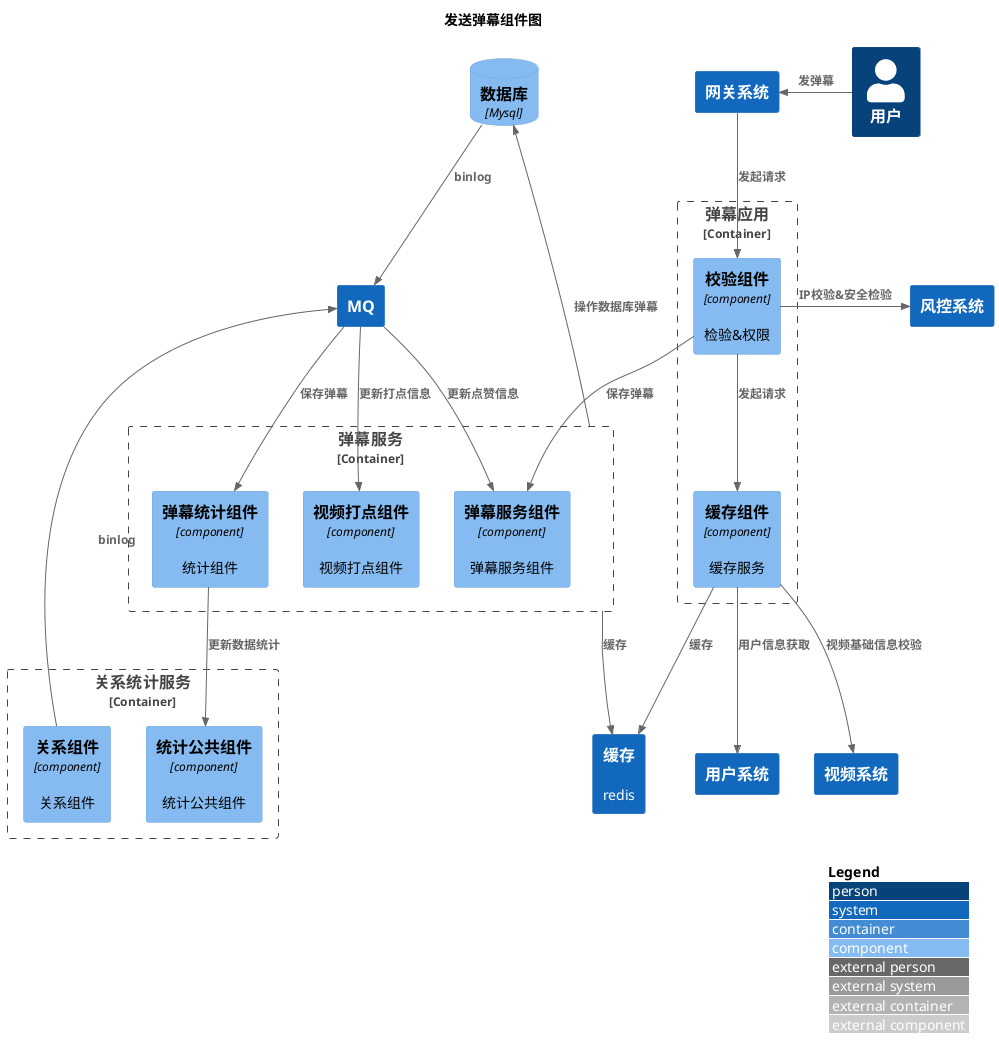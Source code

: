 @startuml
!include <C4/C4_Component>
LAYOUT_WITH_LEGEND()

title 发送弹幕组件图

Person(user, "用户")
System(gateway,"网关系统")

Rel_L(user, gateway, "发弹幕")

Container_Boundary(barrageFacade, "弹幕应用"){
    Component(checkComponent, "校验组件", "component", "检验&权限")
    Component(facadeCacheComponent, "缓存组件", "component", "缓存服务")
    Rel(checkComponent, facadeCacheComponent, "发起请求")
}
Container_Boundary(barrageService, "弹幕服务"){
    Component(barrageComponent, "弹幕服务组件", "component", "弹幕服务组件")
    Component(profileComponent, "视频打点组件", "component", "视频打点组件")
    Component(barrageStatComponent, "弹幕统计组件", "component", "统计组件")
}

Container_Boundary(relationService, "关系统计服务"){
    Component(relationComponent, "关系组件", "component", "关系组件")
    Component(statComponent, "统计公共组件", "component", "统计公共组件")
}
System(security,"风控系统")
System(userSystem,"用户系统")
System(videoSystem,"视频系统")
System(rocketmq,"MQ")
System(redis,"缓存","redis")
ComponentDb(db, "数据库", "Mysql")

Rel(gateway, checkComponent, "发起请求")
Rel_L(checkComponent, security, "IP校验&安全检验")
Rel(facadeCacheComponent,videoSystem, "视频基础信息校验")
Rel(facadeCacheComponent,userSystem, "用户信息获取")
Rel(facadeCacheComponent,redis, "缓存")


Rel(checkComponent,barrageComponent, "保存弹幕")
Rel_U(barrageService,db, "操作数据库弹幕")
Rel(db,rocketmq, "binlog")
Rel_L(relationComponent,rocketmq, "binlog")

Rel(rocketmq,profileComponent, "更新打点信息")
Rel(rocketmq,barrageStatComponent, "保存弹幕")
Rel(rocketmq,barrageComponent, "更新点赞信息")

Rel(barrageStatComponent,statComponent, "更新数据统计")
Rel(barrageService,redis, "缓存")





@enduml